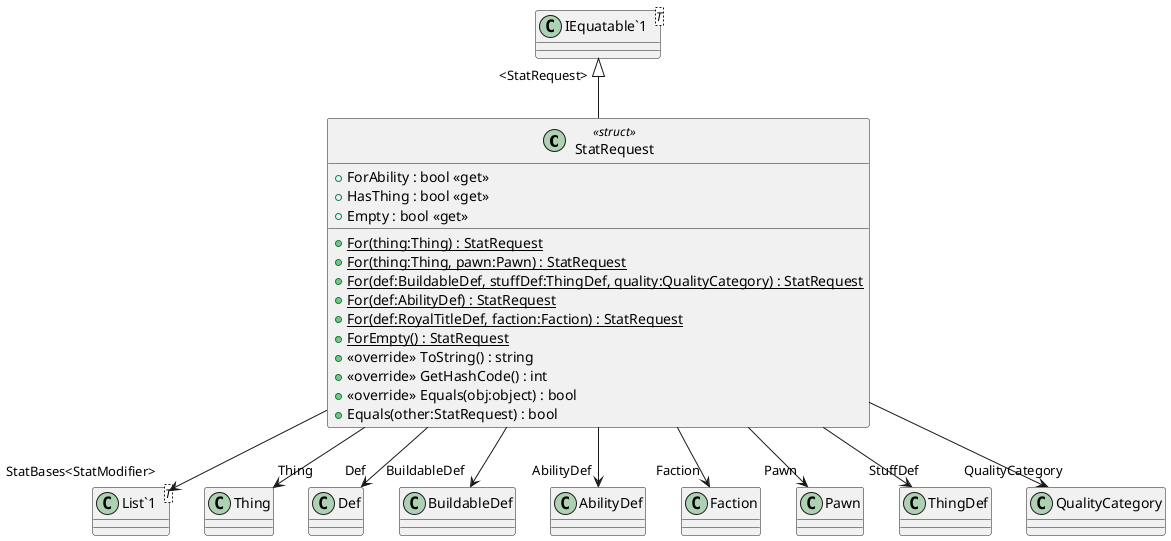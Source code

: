 @startuml
class StatRequest <<struct>> {
    + ForAbility : bool <<get>>
    + HasThing : bool <<get>>
    + Empty : bool <<get>>
    + {static} For(thing:Thing) : StatRequest
    + {static} For(thing:Thing, pawn:Pawn) : StatRequest
    + {static} For(def:BuildableDef, stuffDef:ThingDef, quality:QualityCategory) : StatRequest
    + {static} For(def:AbilityDef) : StatRequest
    + {static} For(def:RoyalTitleDef, faction:Faction) : StatRequest
    + {static} ForEmpty() : StatRequest
    + <<override>> ToString() : string
    + <<override>> GetHashCode() : int
    + <<override>> Equals(obj:object) : bool
    + Equals(other:StatRequest) : bool
}
class "IEquatable`1"<T> {
}
class "List`1"<T> {
}
"IEquatable`1" "<StatRequest>" <|-- StatRequest
StatRequest --> "Thing" Thing
StatRequest --> "Def" Def
StatRequest --> "BuildableDef" BuildableDef
StatRequest --> "AbilityDef" AbilityDef
StatRequest --> "Faction" Faction
StatRequest --> "Pawn" Pawn
StatRequest --> "StatBases<StatModifier>" "List`1"
StatRequest --> "StuffDef" ThingDef
StatRequest --> "QualityCategory" QualityCategory
@enduml
